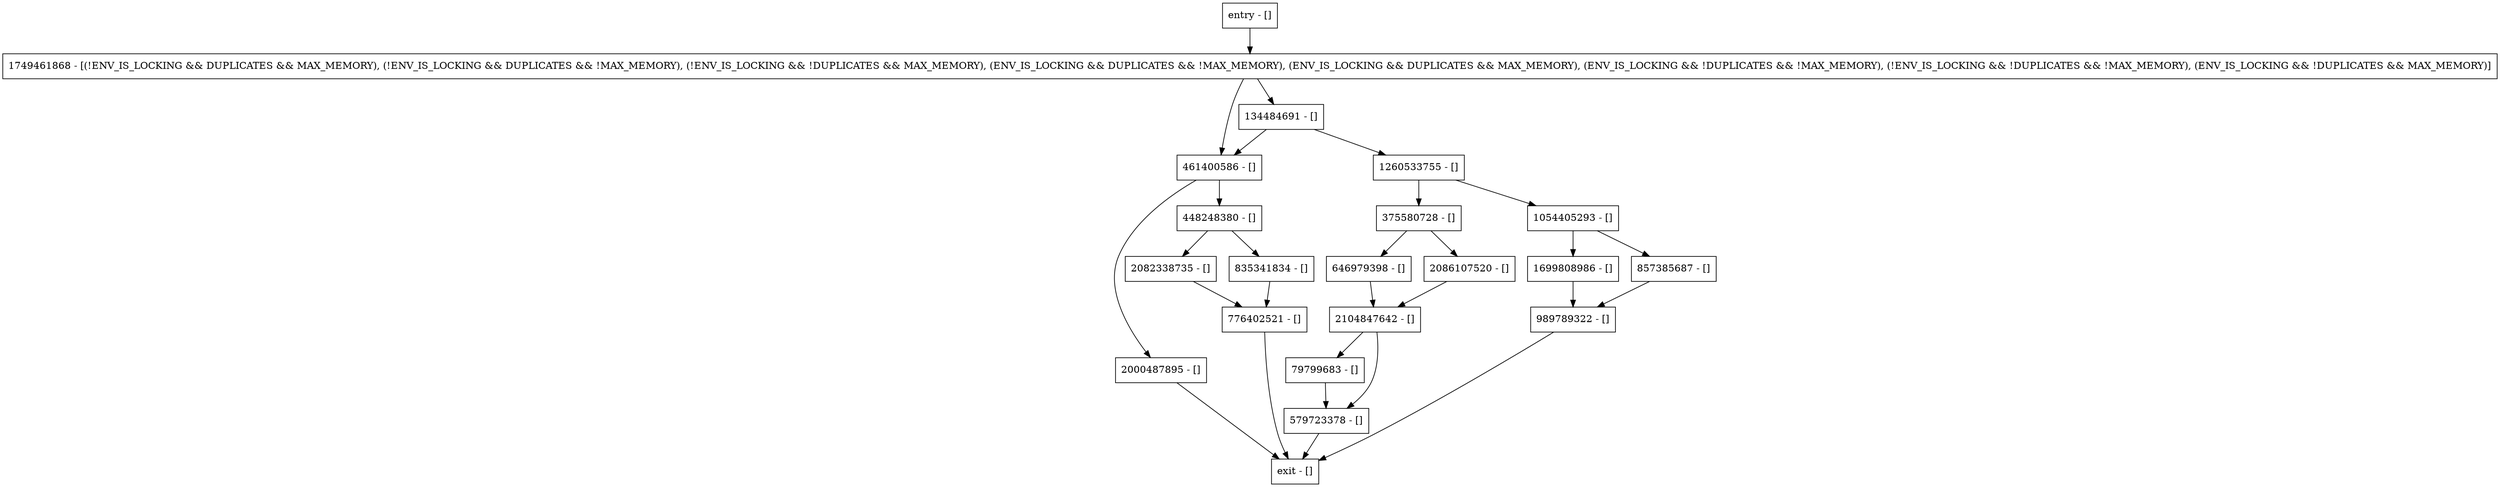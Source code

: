 digraph setKey {
node [shape=record];
461400586 [label="461400586 - []"];
79799683 [label="79799683 - []"];
2000487895 [label="2000487895 - []"];
448248380 [label="448248380 - []"];
375580728 [label="375580728 - []"];
776402521 [label="776402521 - []"];
646979398 [label="646979398 - []"];
2086107520 [label="2086107520 - []"];
1054405293 [label="1054405293 - []"];
1699808986 [label="1699808986 - []"];
2104847642 [label="2104847642 - []"];
2082338735 [label="2082338735 - []"];
entry [label="entry - []"];
exit [label="exit - []"];
134484691 [label="134484691 - []"];
579723378 [label="579723378 - []"];
1260533755 [label="1260533755 - []"];
1749461868 [label="1749461868 - [(!ENV_IS_LOCKING && DUPLICATES && MAX_MEMORY), (!ENV_IS_LOCKING && DUPLICATES && !MAX_MEMORY), (!ENV_IS_LOCKING && !DUPLICATES && MAX_MEMORY), (ENV_IS_LOCKING && DUPLICATES && !MAX_MEMORY), (ENV_IS_LOCKING && DUPLICATES && MAX_MEMORY), (ENV_IS_LOCKING && !DUPLICATES && !MAX_MEMORY), (!ENV_IS_LOCKING && !DUPLICATES && !MAX_MEMORY), (ENV_IS_LOCKING && !DUPLICATES && MAX_MEMORY)]"];
989789322 [label="989789322 - []"];
835341834 [label="835341834 - []"];
857385687 [label="857385687 - []"];
entry;
exit;
461400586 -> 2000487895;
461400586 -> 448248380;
79799683 -> 579723378;
2000487895 -> exit;
448248380 -> 835341834;
448248380 -> 2082338735;
375580728 -> 646979398;
375580728 -> 2086107520;
776402521 -> exit;
646979398 -> 2104847642;
2086107520 -> 2104847642;
1054405293 -> 857385687;
1054405293 -> 1699808986;
1699808986 -> 989789322;
2104847642 -> 79799683;
2104847642 -> 579723378;
2082338735 -> 776402521;
entry -> 1749461868;
134484691 -> 461400586;
134484691 -> 1260533755;
579723378 -> exit;
1260533755 -> 375580728;
1260533755 -> 1054405293;
1749461868 -> 461400586;
1749461868 -> 134484691;
989789322 -> exit;
835341834 -> 776402521;
857385687 -> 989789322;
}
